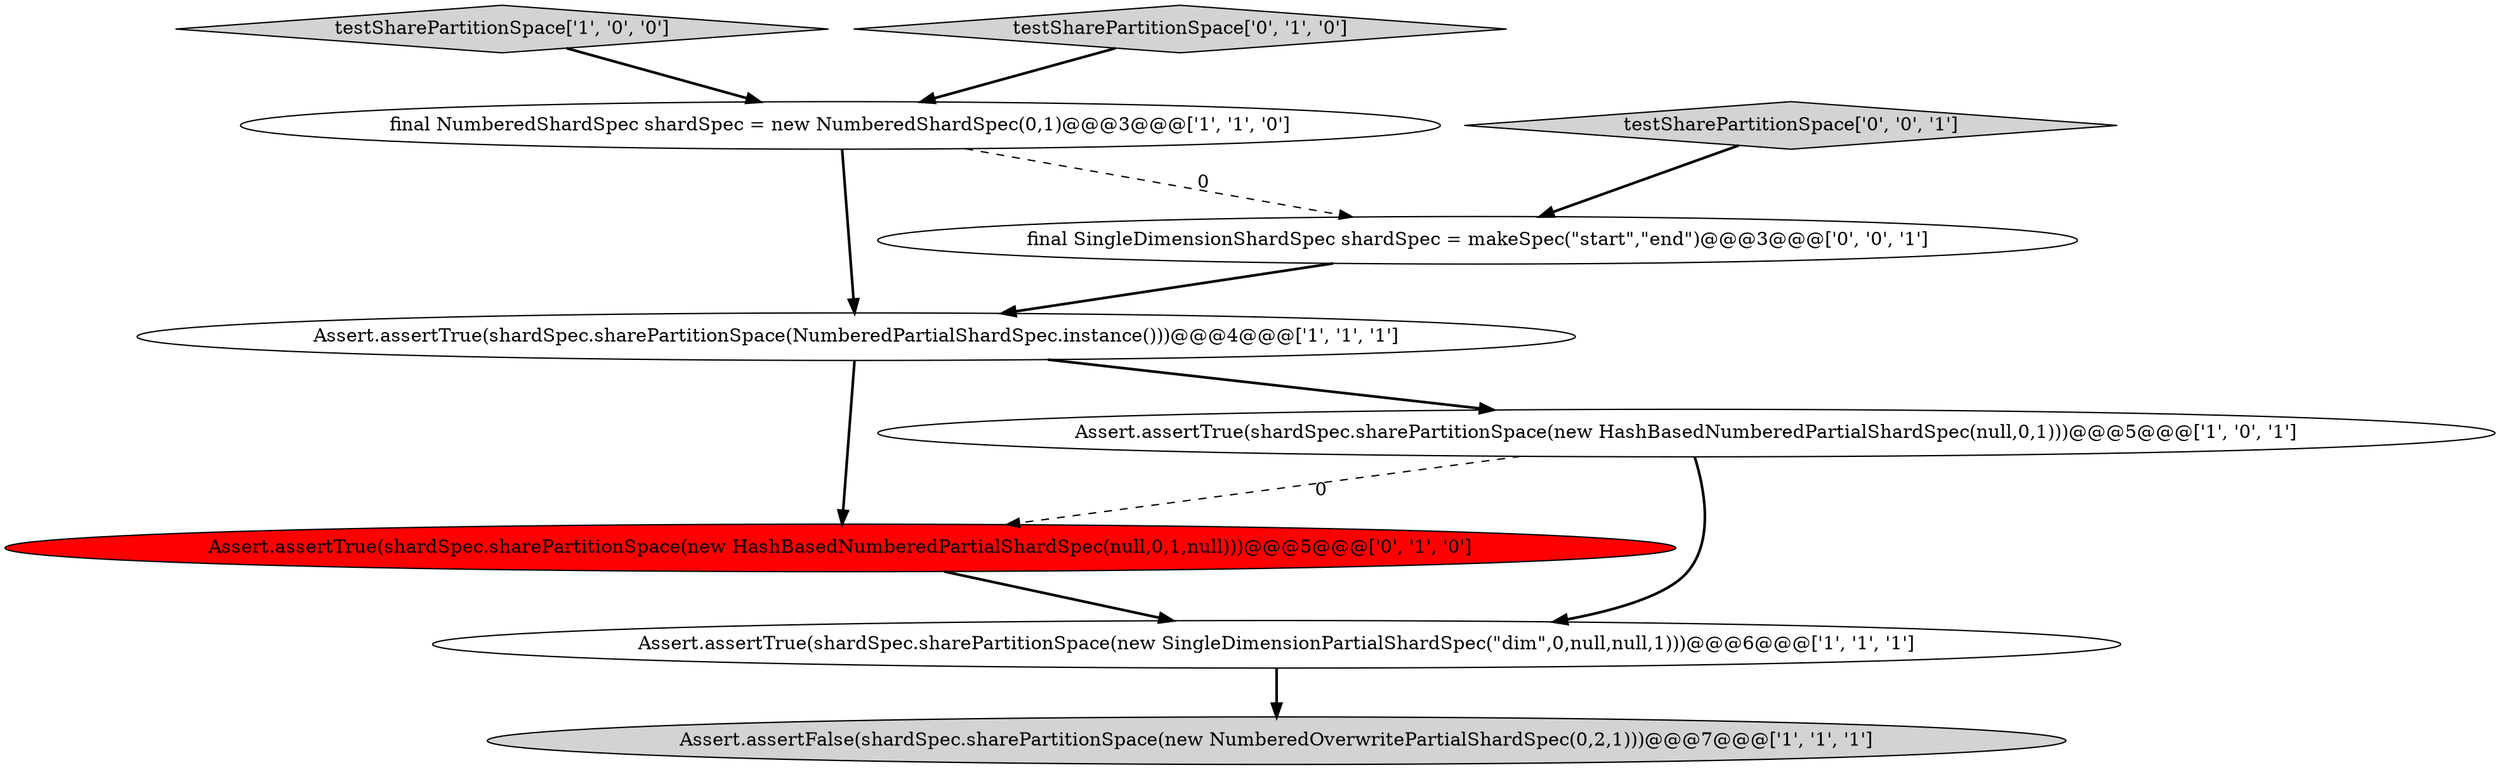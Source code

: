 digraph {
9 [style = filled, label = "final SingleDimensionShardSpec shardSpec = makeSpec(\"start\",\"end\")@@@3@@@['0', '0', '1']", fillcolor = white, shape = ellipse image = "AAA0AAABBB3BBB"];
1 [style = filled, label = "Assert.assertTrue(shardSpec.sharePartitionSpace(NumberedPartialShardSpec.instance()))@@@4@@@['1', '1', '1']", fillcolor = white, shape = ellipse image = "AAA0AAABBB1BBB"];
5 [style = filled, label = "Assert.assertFalse(shardSpec.sharePartitionSpace(new NumberedOverwritePartialShardSpec(0,2,1)))@@@7@@@['1', '1', '1']", fillcolor = lightgray, shape = ellipse image = "AAA0AAABBB1BBB"];
3 [style = filled, label = "testSharePartitionSpace['1', '0', '0']", fillcolor = lightgray, shape = diamond image = "AAA0AAABBB1BBB"];
0 [style = filled, label = "final NumberedShardSpec shardSpec = new NumberedShardSpec(0,1)@@@3@@@['1', '1', '0']", fillcolor = white, shape = ellipse image = "AAA0AAABBB1BBB"];
6 [style = filled, label = "testSharePartitionSpace['0', '1', '0']", fillcolor = lightgray, shape = diamond image = "AAA0AAABBB2BBB"];
7 [style = filled, label = "Assert.assertTrue(shardSpec.sharePartitionSpace(new HashBasedNumberedPartialShardSpec(null,0,1,null)))@@@5@@@['0', '1', '0']", fillcolor = red, shape = ellipse image = "AAA1AAABBB2BBB"];
2 [style = filled, label = "Assert.assertTrue(shardSpec.sharePartitionSpace(new HashBasedNumberedPartialShardSpec(null,0,1)))@@@5@@@['1', '0', '1']", fillcolor = white, shape = ellipse image = "AAA0AAABBB1BBB"];
8 [style = filled, label = "testSharePartitionSpace['0', '0', '1']", fillcolor = lightgray, shape = diamond image = "AAA0AAABBB3BBB"];
4 [style = filled, label = "Assert.assertTrue(shardSpec.sharePartitionSpace(new SingleDimensionPartialShardSpec(\"dim\",0,null,null,1)))@@@6@@@['1', '1', '1']", fillcolor = white, shape = ellipse image = "AAA0AAABBB1BBB"];
1->2 [style = bold, label=""];
6->0 [style = bold, label=""];
0->9 [style = dashed, label="0"];
7->4 [style = bold, label=""];
9->1 [style = bold, label=""];
2->7 [style = dashed, label="0"];
2->4 [style = bold, label=""];
4->5 [style = bold, label=""];
0->1 [style = bold, label=""];
1->7 [style = bold, label=""];
3->0 [style = bold, label=""];
8->9 [style = bold, label=""];
}
